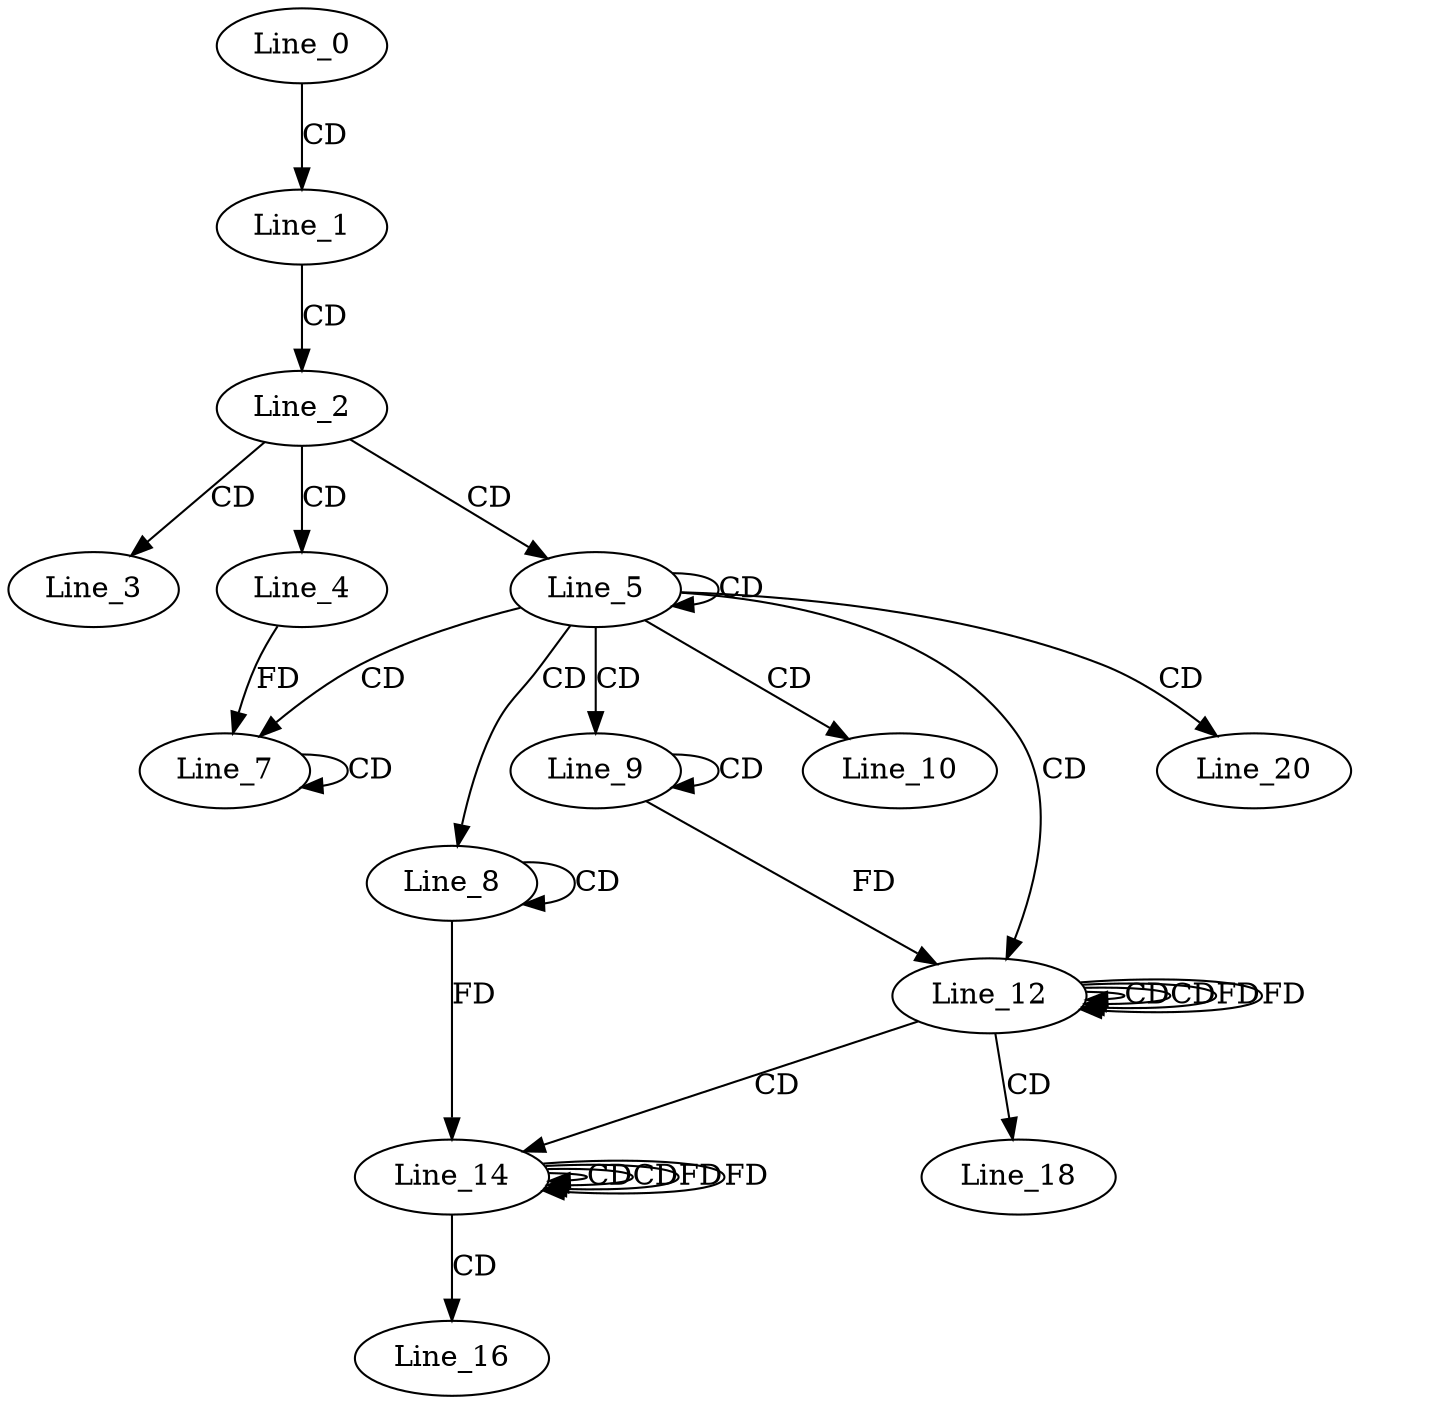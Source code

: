 digraph G {
  Line_0;
  Line_1;
  Line_2;
  Line_3;
  Line_4;
  Line_5;
  Line_7;
  Line_7;
  Line_7;
  Line_8;
  Line_8;
  Line_9;
  Line_9;
  Line_10;
  Line_12;
  Line_12;
  Line_12;
  Line_14;
  Line_14;
  Line_14;
  Line_16;
  Line_18;
  Line_20;
  Line_0 -> Line_1 [ label="CD" ];
  Line_1 -> Line_2 [ label="CD" ];
  Line_2 -> Line_3 [ label="CD" ];
  Line_2 -> Line_4 [ label="CD" ];
  Line_2 -> Line_5 [ label="CD" ];
  Line_5 -> Line_5 [ label="CD" ];
  Line_5 -> Line_7 [ label="CD" ];
  Line_7 -> Line_7 [ label="CD" ];
  Line_4 -> Line_7 [ label="FD" ];
  Line_5 -> Line_8 [ label="CD" ];
  Line_8 -> Line_8 [ label="CD" ];
  Line_5 -> Line_9 [ label="CD" ];
  Line_9 -> Line_9 [ label="CD" ];
  Line_5 -> Line_10 [ label="CD" ];
  Line_5 -> Line_12 [ label="CD" ];
  Line_12 -> Line_12 [ label="CD" ];
  Line_9 -> Line_12 [ label="FD" ];
  Line_12 -> Line_12 [ label="CD" ];
  Line_12 -> Line_12 [ label="FD" ];
  Line_12 -> Line_14 [ label="CD" ];
  Line_14 -> Line_14 [ label="CD" ];
  Line_8 -> Line_14 [ label="FD" ];
  Line_14 -> Line_14 [ label="CD" ];
  Line_14 -> Line_14 [ label="FD" ];
  Line_14 -> Line_16 [ label="CD" ];
  Line_12 -> Line_18 [ label="CD" ];
  Line_5 -> Line_20 [ label="CD" ];
  Line_12 -> Line_12 [ label="FD" ];
  Line_14 -> Line_14 [ label="FD" ];
}
